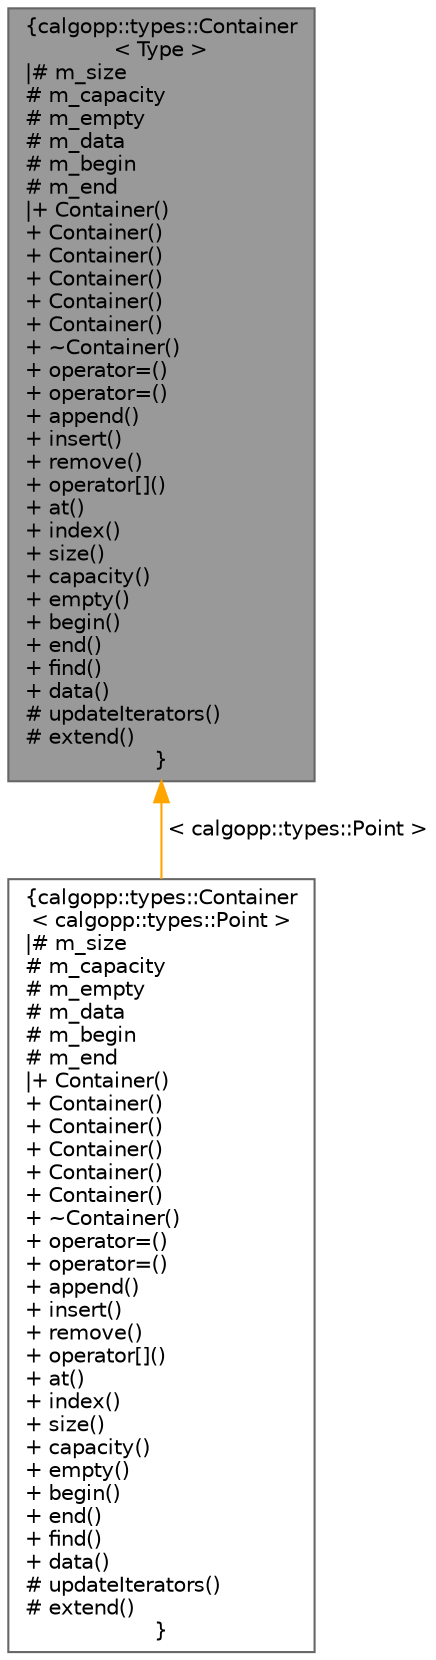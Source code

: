 digraph "calgopp::types::Container&lt; Type &gt;"
{
 // LATEX_PDF_SIZE
  bgcolor="transparent";
  edge [fontname=Helvetica,fontsize=10,labelfontname=Helvetica,labelfontsize=10];
  node [fontname=Helvetica,fontsize=10,shape=box,height=0.2,width=0.4];
  Node1 [label="{calgopp::types::Container\l\< Type \>\n|# m_size\l# m_capacity\l# m_empty\l# m_data\l# m_begin\l# m_end\l|+ Container()\l+ Container()\l+ Container()\l+ Container()\l+ Container()\l+ Container()\l+ ~Container()\l+ operator=()\l+ operator=()\l+ append()\l+ insert()\l+ remove()\l+ operator[]()\l+ at()\l+ index()\l+ size()\l+ capacity()\l+ empty()\l+ begin()\l+ end()\l+ find()\l+ data()\l# updateIterators()\l# extend()\l}",height=0.2,width=0.4,color="gray40", fillcolor="grey60", style="filled", fontcolor="black",tooltip=" "];
  Node1 -> Node2 [dir="back",color="orange",style="solid",label=" \< calgopp::types::Point \>" ];
  Node2 [label="{calgopp::types::Container\l\< calgopp::types::Point \>\n|# m_size\l# m_capacity\l# m_empty\l# m_data\l# m_begin\l# m_end\l|+ Container()\l+ Container()\l+ Container()\l+ Container()\l+ Container()\l+ Container()\l+ ~Container()\l+ operator=()\l+ operator=()\l+ append()\l+ insert()\l+ remove()\l+ operator[]()\l+ at()\l+ index()\l+ size()\l+ capacity()\l+ empty()\l+ begin()\l+ end()\l+ find()\l+ data()\l# updateIterators()\l# extend()\l}",height=0.2,width=0.4,color="gray40", fillcolor="white", style="filled",URL="$classcalgopp_1_1types_1_1Container.html",tooltip=" "];
}

